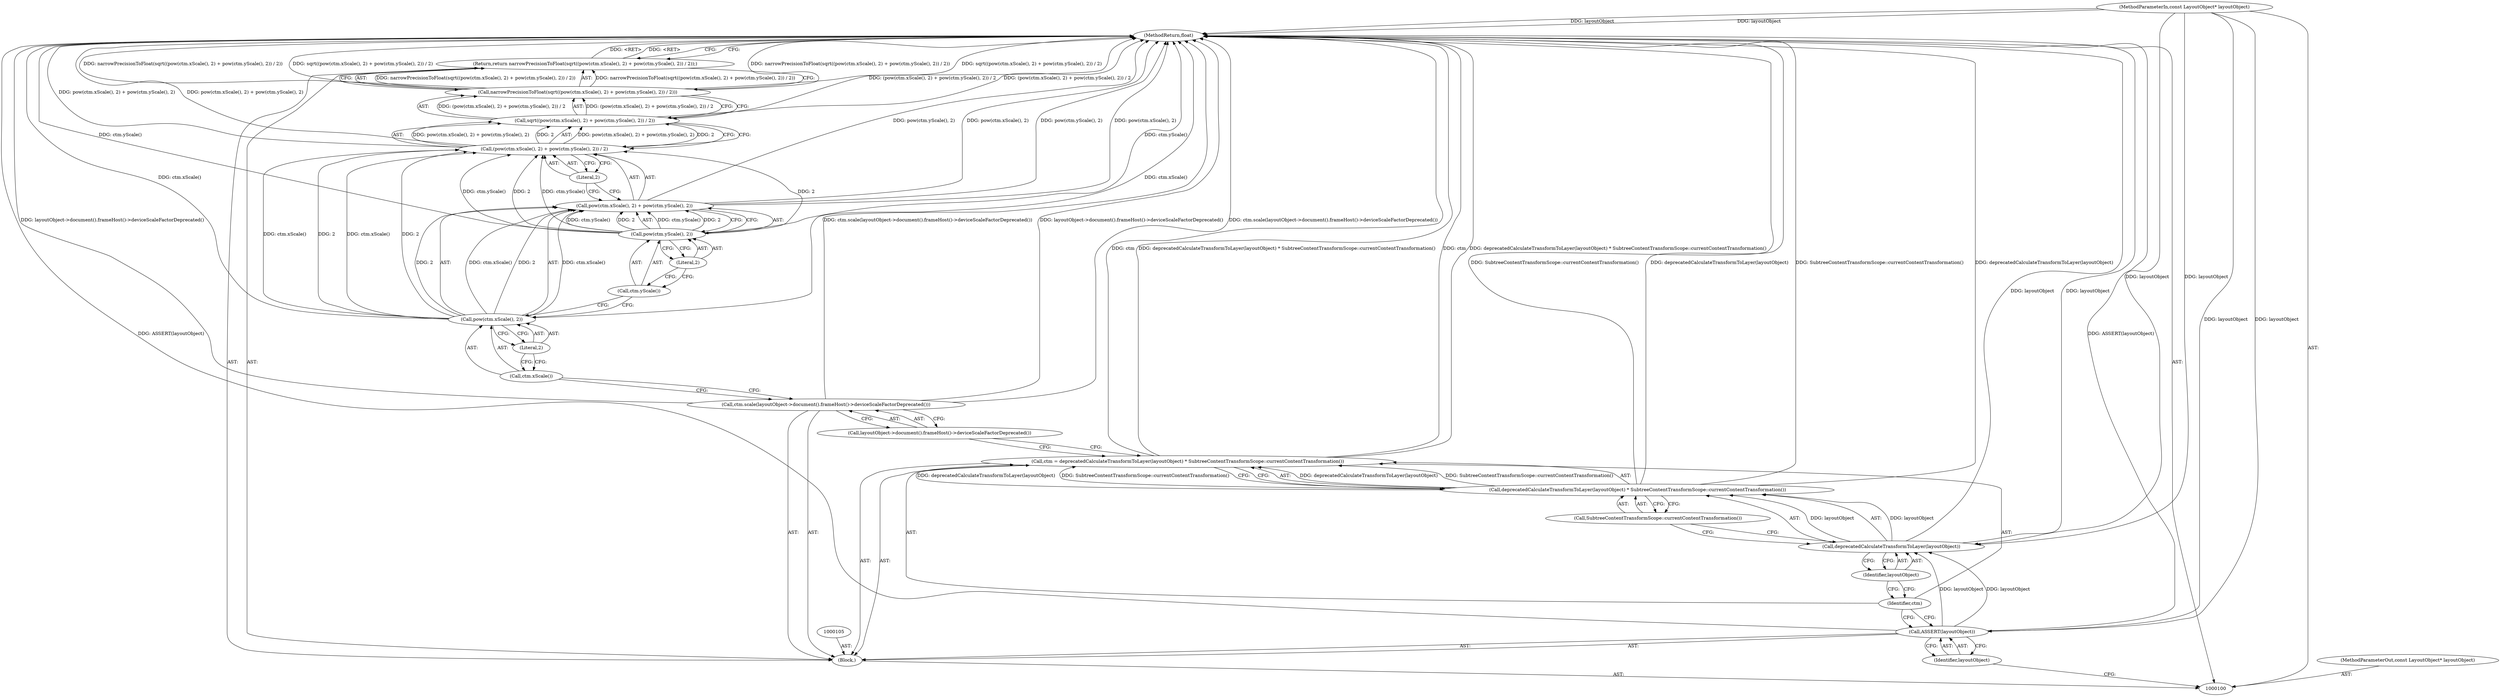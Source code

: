 digraph "1_Chrome_44f1431b20c16d8f8da0ce8ff7bbf2adddcdd785_3" {
"1000126" [label="(MethodReturn,float)"];
"1000101" [label="(MethodParameterIn,const LayoutObject* layoutObject)"];
"1000190" [label="(MethodParameterOut,const LayoutObject* layoutObject)"];
"1000102" [label="(Block,)"];
"1000104" [label="(Identifier,layoutObject)"];
"1000103" [label="(Call,ASSERT(layoutObject))"];
"1000106" [label="(Call,ctm = deprecatedCalculateTransformToLayer(layoutObject) * SubtreeContentTransformScope::currentContentTransformation())"];
"1000107" [label="(Identifier,ctm)"];
"1000108" [label="(Call,deprecatedCalculateTransformToLayer(layoutObject) * SubtreeContentTransformScope::currentContentTransformation())"];
"1000109" [label="(Call,deprecatedCalculateTransformToLayer(layoutObject))"];
"1000110" [label="(Identifier,layoutObject)"];
"1000111" [label="(Call,SubtreeContentTransformScope::currentContentTransformation())"];
"1000113" [label="(Call,layoutObject->document().frameHost()->deviceScaleFactorDeprecated())"];
"1000112" [label="(Call,ctm.scale(layoutObject->document().frameHost()->deviceScaleFactorDeprecated()))"];
"1000115" [label="(Call,narrowPrecisionToFloat(sqrt((pow(ctm.xScale(), 2) + pow(ctm.yScale(), 2)) / 2)))"];
"1000116" [label="(Call,sqrt((pow(ctm.xScale(), 2) + pow(ctm.yScale(), 2)) / 2))"];
"1000117" [label="(Call,(pow(ctm.xScale(), 2) + pow(ctm.yScale(), 2)) / 2)"];
"1000114" [label="(Return,return narrowPrecisionToFloat(sqrt((pow(ctm.xScale(), 2) + pow(ctm.yScale(), 2)) / 2));)"];
"1000118" [label="(Call,pow(ctm.xScale(), 2) + pow(ctm.yScale(), 2))"];
"1000119" [label="(Call,pow(ctm.xScale(), 2))"];
"1000120" [label="(Call,ctm.xScale())"];
"1000121" [label="(Literal,2)"];
"1000122" [label="(Call,pow(ctm.yScale(), 2))"];
"1000123" [label="(Call,ctm.yScale())"];
"1000124" [label="(Literal,2)"];
"1000125" [label="(Literal,2)"];
"1000126" -> "1000100"  [label="AST: "];
"1000126" -> "1000114"  [label="CFG: "];
"1000116" -> "1000126"  [label="DDG: (pow(ctm.xScale(), 2) + pow(ctm.yScale(), 2)) / 2"];
"1000106" -> "1000126"  [label="DDG: deprecatedCalculateTransformToLayer(layoutObject) * SubtreeContentTransformScope::currentContentTransformation()"];
"1000106" -> "1000126"  [label="DDG: ctm"];
"1000122" -> "1000126"  [label="DDG: ctm.yScale()"];
"1000103" -> "1000126"  [label="DDG: ASSERT(layoutObject)"];
"1000115" -> "1000126"  [label="DDG: narrowPrecisionToFloat(sqrt((pow(ctm.xScale(), 2) + pow(ctm.yScale(), 2)) / 2))"];
"1000115" -> "1000126"  [label="DDG: sqrt((pow(ctm.xScale(), 2) + pow(ctm.yScale(), 2)) / 2)"];
"1000117" -> "1000126"  [label="DDG: pow(ctm.xScale(), 2) + pow(ctm.yScale(), 2)"];
"1000112" -> "1000126"  [label="DDG: ctm.scale(layoutObject->document().frameHost()->deviceScaleFactorDeprecated())"];
"1000112" -> "1000126"  [label="DDG: layoutObject->document().frameHost()->deviceScaleFactorDeprecated()"];
"1000118" -> "1000126"  [label="DDG: pow(ctm.yScale(), 2)"];
"1000118" -> "1000126"  [label="DDG: pow(ctm.xScale(), 2)"];
"1000101" -> "1000126"  [label="DDG: layoutObject"];
"1000109" -> "1000126"  [label="DDG: layoutObject"];
"1000119" -> "1000126"  [label="DDG: ctm.xScale()"];
"1000108" -> "1000126"  [label="DDG: SubtreeContentTransformScope::currentContentTransformation()"];
"1000108" -> "1000126"  [label="DDG: deprecatedCalculateTransformToLayer(layoutObject)"];
"1000114" -> "1000126"  [label="DDG: <RET>"];
"1000101" -> "1000100"  [label="AST: "];
"1000101" -> "1000126"  [label="DDG: layoutObject"];
"1000101" -> "1000103"  [label="DDG: layoutObject"];
"1000101" -> "1000109"  [label="DDG: layoutObject"];
"1000190" -> "1000100"  [label="AST: "];
"1000102" -> "1000100"  [label="AST: "];
"1000103" -> "1000102"  [label="AST: "];
"1000105" -> "1000102"  [label="AST: "];
"1000106" -> "1000102"  [label="AST: "];
"1000112" -> "1000102"  [label="AST: "];
"1000114" -> "1000102"  [label="AST: "];
"1000104" -> "1000103"  [label="AST: "];
"1000104" -> "1000100"  [label="CFG: "];
"1000103" -> "1000104"  [label="CFG: "];
"1000103" -> "1000102"  [label="AST: "];
"1000103" -> "1000104"  [label="CFG: "];
"1000104" -> "1000103"  [label="AST: "];
"1000107" -> "1000103"  [label="CFG: "];
"1000103" -> "1000126"  [label="DDG: ASSERT(layoutObject)"];
"1000101" -> "1000103"  [label="DDG: layoutObject"];
"1000103" -> "1000109"  [label="DDG: layoutObject"];
"1000106" -> "1000102"  [label="AST: "];
"1000106" -> "1000108"  [label="CFG: "];
"1000107" -> "1000106"  [label="AST: "];
"1000108" -> "1000106"  [label="AST: "];
"1000113" -> "1000106"  [label="CFG: "];
"1000106" -> "1000126"  [label="DDG: deprecatedCalculateTransformToLayer(layoutObject) * SubtreeContentTransformScope::currentContentTransformation()"];
"1000106" -> "1000126"  [label="DDG: ctm"];
"1000108" -> "1000106"  [label="DDG: deprecatedCalculateTransformToLayer(layoutObject)"];
"1000108" -> "1000106"  [label="DDG: SubtreeContentTransformScope::currentContentTransformation()"];
"1000107" -> "1000106"  [label="AST: "];
"1000107" -> "1000103"  [label="CFG: "];
"1000110" -> "1000107"  [label="CFG: "];
"1000108" -> "1000106"  [label="AST: "];
"1000108" -> "1000111"  [label="CFG: "];
"1000109" -> "1000108"  [label="AST: "];
"1000111" -> "1000108"  [label="AST: "];
"1000106" -> "1000108"  [label="CFG: "];
"1000108" -> "1000126"  [label="DDG: SubtreeContentTransformScope::currentContentTransformation()"];
"1000108" -> "1000126"  [label="DDG: deprecatedCalculateTransformToLayer(layoutObject)"];
"1000108" -> "1000106"  [label="DDG: deprecatedCalculateTransformToLayer(layoutObject)"];
"1000108" -> "1000106"  [label="DDG: SubtreeContentTransformScope::currentContentTransformation()"];
"1000109" -> "1000108"  [label="DDG: layoutObject"];
"1000109" -> "1000108"  [label="AST: "];
"1000109" -> "1000110"  [label="CFG: "];
"1000110" -> "1000109"  [label="AST: "];
"1000111" -> "1000109"  [label="CFG: "];
"1000109" -> "1000126"  [label="DDG: layoutObject"];
"1000109" -> "1000108"  [label="DDG: layoutObject"];
"1000103" -> "1000109"  [label="DDG: layoutObject"];
"1000101" -> "1000109"  [label="DDG: layoutObject"];
"1000110" -> "1000109"  [label="AST: "];
"1000110" -> "1000107"  [label="CFG: "];
"1000109" -> "1000110"  [label="CFG: "];
"1000111" -> "1000108"  [label="AST: "];
"1000111" -> "1000109"  [label="CFG: "];
"1000108" -> "1000111"  [label="CFG: "];
"1000113" -> "1000112"  [label="AST: "];
"1000113" -> "1000106"  [label="CFG: "];
"1000112" -> "1000113"  [label="CFG: "];
"1000112" -> "1000102"  [label="AST: "];
"1000112" -> "1000113"  [label="CFG: "];
"1000113" -> "1000112"  [label="AST: "];
"1000120" -> "1000112"  [label="CFG: "];
"1000112" -> "1000126"  [label="DDG: ctm.scale(layoutObject->document().frameHost()->deviceScaleFactorDeprecated())"];
"1000112" -> "1000126"  [label="DDG: layoutObject->document().frameHost()->deviceScaleFactorDeprecated()"];
"1000115" -> "1000114"  [label="AST: "];
"1000115" -> "1000116"  [label="CFG: "];
"1000116" -> "1000115"  [label="AST: "];
"1000114" -> "1000115"  [label="CFG: "];
"1000115" -> "1000126"  [label="DDG: narrowPrecisionToFloat(sqrt((pow(ctm.xScale(), 2) + pow(ctm.yScale(), 2)) / 2))"];
"1000115" -> "1000126"  [label="DDG: sqrt((pow(ctm.xScale(), 2) + pow(ctm.yScale(), 2)) / 2)"];
"1000115" -> "1000114"  [label="DDG: narrowPrecisionToFloat(sqrt((pow(ctm.xScale(), 2) + pow(ctm.yScale(), 2)) / 2))"];
"1000116" -> "1000115"  [label="DDG: (pow(ctm.xScale(), 2) + pow(ctm.yScale(), 2)) / 2"];
"1000116" -> "1000115"  [label="AST: "];
"1000116" -> "1000117"  [label="CFG: "];
"1000117" -> "1000116"  [label="AST: "];
"1000115" -> "1000116"  [label="CFG: "];
"1000116" -> "1000126"  [label="DDG: (pow(ctm.xScale(), 2) + pow(ctm.yScale(), 2)) / 2"];
"1000116" -> "1000115"  [label="DDG: (pow(ctm.xScale(), 2) + pow(ctm.yScale(), 2)) / 2"];
"1000117" -> "1000116"  [label="DDG: pow(ctm.xScale(), 2) + pow(ctm.yScale(), 2)"];
"1000117" -> "1000116"  [label="DDG: 2"];
"1000117" -> "1000116"  [label="AST: "];
"1000117" -> "1000125"  [label="CFG: "];
"1000118" -> "1000117"  [label="AST: "];
"1000125" -> "1000117"  [label="AST: "];
"1000116" -> "1000117"  [label="CFG: "];
"1000117" -> "1000126"  [label="DDG: pow(ctm.xScale(), 2) + pow(ctm.yScale(), 2)"];
"1000117" -> "1000116"  [label="DDG: pow(ctm.xScale(), 2) + pow(ctm.yScale(), 2)"];
"1000117" -> "1000116"  [label="DDG: 2"];
"1000119" -> "1000117"  [label="DDG: ctm.xScale()"];
"1000119" -> "1000117"  [label="DDG: 2"];
"1000122" -> "1000117"  [label="DDG: ctm.yScale()"];
"1000122" -> "1000117"  [label="DDG: 2"];
"1000114" -> "1000102"  [label="AST: "];
"1000114" -> "1000115"  [label="CFG: "];
"1000115" -> "1000114"  [label="AST: "];
"1000126" -> "1000114"  [label="CFG: "];
"1000114" -> "1000126"  [label="DDG: <RET>"];
"1000115" -> "1000114"  [label="DDG: narrowPrecisionToFloat(sqrt((pow(ctm.xScale(), 2) + pow(ctm.yScale(), 2)) / 2))"];
"1000118" -> "1000117"  [label="AST: "];
"1000118" -> "1000122"  [label="CFG: "];
"1000119" -> "1000118"  [label="AST: "];
"1000122" -> "1000118"  [label="AST: "];
"1000125" -> "1000118"  [label="CFG: "];
"1000118" -> "1000126"  [label="DDG: pow(ctm.yScale(), 2)"];
"1000118" -> "1000126"  [label="DDG: pow(ctm.xScale(), 2)"];
"1000119" -> "1000118"  [label="DDG: ctm.xScale()"];
"1000119" -> "1000118"  [label="DDG: 2"];
"1000122" -> "1000118"  [label="DDG: ctm.yScale()"];
"1000122" -> "1000118"  [label="DDG: 2"];
"1000119" -> "1000118"  [label="AST: "];
"1000119" -> "1000121"  [label="CFG: "];
"1000120" -> "1000119"  [label="AST: "];
"1000121" -> "1000119"  [label="AST: "];
"1000123" -> "1000119"  [label="CFG: "];
"1000119" -> "1000126"  [label="DDG: ctm.xScale()"];
"1000119" -> "1000117"  [label="DDG: ctm.xScale()"];
"1000119" -> "1000117"  [label="DDG: 2"];
"1000119" -> "1000118"  [label="DDG: ctm.xScale()"];
"1000119" -> "1000118"  [label="DDG: 2"];
"1000120" -> "1000119"  [label="AST: "];
"1000120" -> "1000112"  [label="CFG: "];
"1000121" -> "1000120"  [label="CFG: "];
"1000121" -> "1000119"  [label="AST: "];
"1000121" -> "1000120"  [label="CFG: "];
"1000119" -> "1000121"  [label="CFG: "];
"1000122" -> "1000118"  [label="AST: "];
"1000122" -> "1000124"  [label="CFG: "];
"1000123" -> "1000122"  [label="AST: "];
"1000124" -> "1000122"  [label="AST: "];
"1000118" -> "1000122"  [label="CFG: "];
"1000122" -> "1000126"  [label="DDG: ctm.yScale()"];
"1000122" -> "1000117"  [label="DDG: ctm.yScale()"];
"1000122" -> "1000117"  [label="DDG: 2"];
"1000122" -> "1000118"  [label="DDG: ctm.yScale()"];
"1000122" -> "1000118"  [label="DDG: 2"];
"1000123" -> "1000122"  [label="AST: "];
"1000123" -> "1000119"  [label="CFG: "];
"1000124" -> "1000123"  [label="CFG: "];
"1000124" -> "1000122"  [label="AST: "];
"1000124" -> "1000123"  [label="CFG: "];
"1000122" -> "1000124"  [label="CFG: "];
"1000125" -> "1000117"  [label="AST: "];
"1000125" -> "1000118"  [label="CFG: "];
"1000117" -> "1000125"  [label="CFG: "];
}
